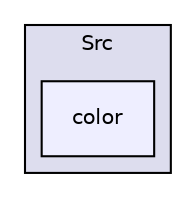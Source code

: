 digraph "E:/Documents/emu84/Src/color" {
  compound=true
  node [ fontsize="10", fontname="Helvetica"];
  edge [ labelfontsize="10", labelfontname="Helvetica"];
  subgraph clusterdir_70617a7689e3ba1052ef75efeabd00df {
    graph [ bgcolor="#ddddee", pencolor="black", label="Src" fontname="Helvetica", fontsize="10", URL="dir_70617a7689e3ba1052ef75efeabd00df.html"]
  dir_8023a18e1a0194ee0b919c3b14144ff7 [shape=box, label="color", style="filled", fillcolor="#eeeeff", pencolor="black", URL="dir_8023a18e1a0194ee0b919c3b14144ff7.html"];
  }
}
